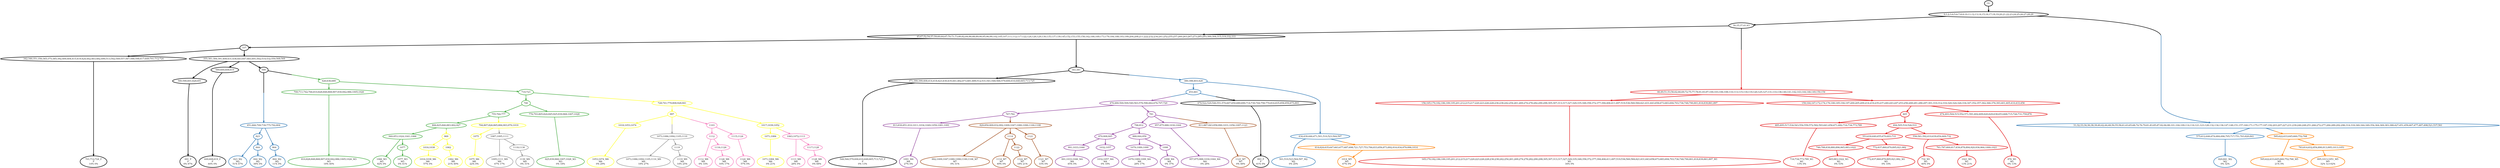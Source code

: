 digraph T {
	{
		rank=same
		125 [penwidth=3,colorscheme=set19,color=0,label="701;712;724_P\nP\n14% 0%"]
		122 [penwidth=3,colorscheme=set19,color=0,label="691_P\nP\n0% 87%"]
		120 [penwidth=3,colorscheme=set19,color=0,label="600;608;619_P\nP\n44% 0%"]
		116 [penwidth=3,colorscheme=set19,color=0,label="548;566;579;606;616;648;665;713;725_P\nP\n0% 13%"]
		114 [penwidth=3,colorscheme=set19,color=0,label="893_P\nP\n41% 0%"]
		112 [penwidth=3,colorscheme=set19,color=1,label="165;170;182;186;189;195;201;212;215;217;220;223;226;228;236;238;242;254;261;269;274;278;282;290;298;305;307;313;317;327;329;335;348;358;372;377;394;406;411;497;519;536;560;584;621;631;643;658;673;683;694;703;736;748;790;801;818;839;861;897_M1\nM1\n34% 0%"]
		108 [penwidth=3,colorscheme=set19,color=1,label="716;734;773;789_M1\nM1\n13% 0%"]
		104 [penwidth=3,colorscheme=set19,color=1,label="965;983;1022_M1\nM1\n0% 53%"]
		102 [penwidth=3,colorscheme=set19,color=1,label="772;837;860;879;895;921;982_M1\nM1\n0% 14%"]
		100 [penwidth=3,colorscheme=set19,color=1,label="732_M1\nM1\n40% 0%"]
		98 [penwidth=3,colorscheme=set19,color=1,label="1021_M1\nM1\n13% 21%"]
		96 [penwidth=3,colorscheme=set19,color=1,label="876_M1\nM1\n0% 13%"]
		94 [penwidth=3,colorscheme=set19,color=2,label="823_M2\nM2\n51% 47%"]
		92 [penwidth=3,colorscheme=set19,color=2,label="844_M2\nM2\n38% 0%"]
		90 [penwidth=3,colorscheme=set19,color=2,label="864_M2\nM2\n11% 0%"]
		88 [penwidth=3,colorscheme=set19,color=2,label="501;510;523;564;597_M2\nM2\n0% 20%"]
		86 [penwidth=3,colorscheme=set19,color=2,label="820;841_M2\nM2\n0% 32%"]
		84 [penwidth=3,colorscheme=set19,color=3,label="810;828;848;868;907;930;942;986;1005;1026_M3\nM3\n18% 40%"]
		78 [penwidth=3,colorscheme=set19,color=3,label="1066_M3\nM3\n82% 0%"]
		76 [penwidth=3,colorscheme=set19,color=3,label="1077_M3\nM3\n0% 41%"]
		74 [penwidth=3,colorscheme=set19,color=3,label="925;939;968;1007;1028_M3\nM3\n0% 18%"]
		71 [penwidth=3,colorscheme=set19,color=4,label="1091_M4\nM4\n27% 0%"]
		66 [penwidth=3,colorscheme=set19,color=4,label="991;1033;1046_M4\nM4\n45% 0%"]
		64 [penwidth=3,colorscheme=set19,color=4,label="1032;1057_M4\nM4\n0% 18%"]
		61 [penwidth=3,colorscheme=set19,color=4,label="1079;1089;1099_M4\nM4\n28% 17%"]
		59 [penwidth=3,colorscheme=set19,color=4,label="1098_M4\nM4\n0% 37%"]
		57 [penwidth=3,colorscheme=set19,color=4,label="957;975;988;1030;1044_M4\nM4\n0% 28%"]
		56 [penwidth=3,colorscheme=set19,color=5,label="1014_M5\nM5\n47% 0%"]
		55 [penwidth=3,colorscheme=set19,color=5,label="595;622;633;645;660;752;768_M5\nM5\n21% 0%"]
		53 [penwidth=3,colorscheme=set19,color=5,label="995;1013;1051_M5\nM5\n32% 1e+02%"]
		50 [penwidth=3,colorscheme=set19,color=6,label="1053;1074_M6\nM6\n0% 29%"]
		47 [penwidth=3,colorscheme=set19,color=6,label="1071;1084_M6\nM6\n0% 21%"]
		45 [penwidth=3,colorscheme=set19,color=6,label="1075_M6\nM6\n22% 0%"]
		43 [penwidth=3,colorscheme=set19,color=6,label="1016;1038_M6\nM6\n57% 0%"]
		41 [penwidth=3,colorscheme=set19,color=6,label="1062_M6\nM6\n21% 49%"]
		40 [penwidth=3,colorscheme=set19,color=7,label="992;1009;1047;1080;1090;1100;1108_M7\nM7\n0% 31%"]
		38 [penwidth=3,colorscheme=set19,color=7,label="1114_M7\nM7\n49% 0%"]
		36 [penwidth=3,colorscheme=set19,color=7,label="1122_M7\nM7\n18% 21%"]
		34 [penwidth=3,colorscheme=set19,color=7,label="1121_M7\nM7\n33% 0%"]
		33 [penwidth=3,colorscheme=set19,color=7,label="1123_M7\nM7\n0% 48%"]
		31 [penwidth=3,colorscheme=set19,color=8,label="1112_M8\nM8\n0% 14%"]
		29 [penwidth=3,colorscheme=set19,color=8,label="1126_M8\nM8\n16% 17%"]
		27 [penwidth=3,colorscheme=set19,color=8,label="1124_M8\nM8\n57% 0%"]
		26 [penwidth=3,colorscheme=set19,color=8,label="1113_M8\nM8\n28% 0%"]
		24 [penwidth=3,colorscheme=set19,color=8,label="1128_M8\nM8\n0% 68%"]
		23 [penwidth=3,colorscheme=set19,color=9,label="1073;1086;1094;1105;1110_M9\nM9\n18% 27%"]
		21 [penwidth=3,colorscheme=set19,color=9,label="1119_M9\nM9\n14% 25%"]
		20 [penwidth=3,colorscheme=set19,color=9,label="1095;1111_M9\nM9\n67% 17%"]
		18 [penwidth=3,colorscheme=set19,color=9,label="1130_M9\nM9\n0% 31%"]
	}
	131 [penwidth=3,colorscheme=set19,color=0,label="GL"]
	130 [penwidth=3,colorscheme=set19,color=0,label="0;1;2;3;4;5;6;7;8;9;10;11;12;13;14;15;16;17;18;19;20;21;22;23;24;25;26;27;28;29"]
	129 [penwidth=3,colorscheme=set19,color=0,label="30;35;37;41;43"]
	128 [penwidth=3,colorscheme=set19,color=0,label="45;47;52;54;57;59;60;64;67;70;71;73;80;82;84;86;88;89;90;95;96;99;102;105;107;111;112;117;122;124;126;129;130;135;137;139;145;152;153;155;158;162;166;169;173;179;184;188;193;199;204;208;211;222;232;234;241;252;255;257;260;263;267;273;285;293;300;304;315;319;332;333"]
	127 [penwidth=3,colorscheme=set19,color=0,label="337"]
	126 [penwidth=3,colorscheme=set19,color=0,label="342;346;351;356;365;375;385;392;400;404;415;419;424;442;463;482;490;513;542;549;557;567;588;598;617;649;701;712;724"]
	124 [penwidth=3,colorscheme=set19,color=0,label="355;381;384;391;409;431;436;443;447;483;491;502;514;532;550;568;569"]
	123 [penwidth=3,colorscheme=set19,color=0,label="580;590;601;628;691"]
	121 [penwidth=3,colorscheme=set19,color=0,label="589;600;608;619"]
	119 [penwidth=3,colorscheme=set19,color=0,label="599"]
	118 [penwidth=3,colorscheme=set19,color=0,label="341;361"]
	117 [penwidth=3,colorscheme=set19,color=0,label="371;390;399;408;414;418;423;430;435;441;462;473;481;489;512;531;541;548;566;579;606;616;648;665;713;725"]
	115 [penwidth=3,colorscheme=set19,color=2,label="453;461"]
	113 [penwidth=3,colorscheme=set19,color=1,label="156;165;170;182;186;189;195;201;212;215;217;220;223;226;228;236;238;242;254;261;269;274;278;282;290;298;305;307;313;317;327;329;335;348;358;372;377;394;406;411;497;519;536;560;584;621;631;643;658;673;683;694;703;736;748;790;801;818;839;861;897"]
	111 [penwidth=3,colorscheme=set19,color=1,label="159;164;167;172;174;176;180;185;194;197;200;205;209;214;219;235;237;240;243;247;253;256;268;281;286;297;301;310;312;316;320;324;326;334;347;352;357;362;366;376;393;401;405;410;433;456"]
	110 [penwidth=3,colorscheme=set19,color=1,label="465"]
	109 [penwidth=3,colorscheme=set19,color=1,label="485;495;517;534;543;554;559;572;582;593;641;656;671;682;716;734;773;789"]
	107 [penwidth=3,colorscheme=set19,color=1,label="494;505;516;526;533"]
	106 [penwidth=3,colorscheme=set19,color=1,label="553;630;640;655;670;693;733"]
	105 [penwidth=3,colorscheme=set19,color=1,label="746;788;838;880;896;965;983;1022"]
	103 [penwidth=3,colorscheme=set19,color=1,label="772;837;860;879;895;921;982"]
	101 [penwidth=3,colorscheme=set19,color=1,label="558;581;592;610;639;654;669;732"]
	99 [penwidth=3,colorscheme=set19,color=1,label="761;787;800;817;836;878;894;920;936;964;1000;1021"]
	97 [penwidth=3,colorscheme=set19,color=1,label="474;493;504;515;552;571;591;602;609;620;629;638;653;668;715;726;731;759;876"]
	95 [penwidth=3,colorscheme=set19,color=2,label="823"]
	93 [penwidth=3,colorscheme=set19,color=2,label="844"]
	91 [penwidth=3,colorscheme=set19,color=2,label="864"]
	89 [penwidth=3,colorscheme=set19,color=2,label="434;439;446;471;501;510;523;564;597"]
	87 [penwidth=3,colorscheme=set19,color=2,label="575;612;646;674;684;696;705;717;751;763;820;841"]
	85 [penwidth=3,colorscheme=set19,color=3,label="700;711;742;766;810;828;848;868;907;930;942;986;1005;1026"]
	83 [penwidth=3,colorscheme=set19,color=3,label="710;723"]
	82 [penwidth=3,colorscheme=set19,color=3,label="740"]
	81 [penwidth=3,colorscheme=set19,color=3,label="755;764;777"]
	80 [penwidth=3,colorscheme=set19,color=3,label="806;825;846;883;902;927"]
	79 [penwidth=3,colorscheme=set19,color=3,label="940;953;1024;1041;1066"]
	77 [penwidth=3,colorscheme=set19,color=3,label="1077"]
	75 [penwidth=3,colorscheme=set19,color=3,label="776;793;805;824;845;925;939;968;1007;1028"]
	73 [penwidth=3,colorscheme=set19,color=4,label="767;782"]
	72 [penwidth=3,colorscheme=set19,color=4,label="813;830;851;910;1011;1034;1049;1059;1081;1091"]
	70 [penwidth=3,colorscheme=set19,color=4,label="781"]
	69 [penwidth=3,colorscheme=set19,color=4,label="796;812"]
	68 [penwidth=3,colorscheme=set19,color=4,label="870;908;945"]
	67 [penwidth=3,colorscheme=set19,color=4,label="991;1033;1046"]
	65 [penwidth=3,colorscheme=set19,color=4,label="1032;1057"]
	63 [penwidth=3,colorscheme=set19,color=4,label="888;944;959"]
	62 [penwidth=3,colorscheme=set19,color=4,label="1079;1089;1099"]
	60 [penwidth=3,colorscheme=set19,color=4,label="1098"]
	58 [penwidth=3,colorscheme=set19,color=4,label="957;975;988;1030;1044"]
	54 [penwidth=3,colorscheme=set19,color=5,label="783;814;832;854;890;913;995;1013;1051"]
	52 [penwidth=3,colorscheme=set19,color=6,label="997"]
	51 [penwidth=3,colorscheme=set19,color=6,label="1018;1053;1074"]
	49 [penwidth=3,colorscheme=set19,color=6,label="1017;1039;1052"]
	48 [penwidth=3,colorscheme=set19,color=6,label="1071;1084"]
	46 [penwidth=3,colorscheme=set19,color=6,label="1075"]
	44 [penwidth=3,colorscheme=set19,color=6,label="1016;1038"]
	42 [penwidth=3,colorscheme=set19,color=6,label="1062"]
	39 [penwidth=3,colorscheme=set19,color=7,label="1114"]
	37 [penwidth=3,colorscheme=set19,color=7,label="1122"]
	35 [penwidth=3,colorscheme=set19,color=7,label="1121"]
	32 [penwidth=3,colorscheme=set19,color=8,label="1112"]
	30 [penwidth=3,colorscheme=set19,color=8,label="1116;1126"]
	28 [penwidth=3,colorscheme=set19,color=8,label="1115;1124"]
	25 [penwidth=3,colorscheme=set19,color=8,label="1117;1128"]
	22 [penwidth=3,colorscheme=set19,color=9,label="1119"]
	19 [penwidth=3,colorscheme=set19,color=9,label="1118;1130"]
	17 [penwidth=3,colorscheme=set19,color=9,label="1073;1086;1094;1105;1110"]
	16 [penwidth=3,colorscheme=set19,color=9,label="1087;1095;1111"]
	15 [penwidth=3,colorscheme=set19,color=8,label="1063;1072;1113"]
	14 [penwidth=3,colorscheme=set19,color=8,label="1103"]
	13 [penwidth=3,colorscheme=set19,color=7,label="811;887;943;958;990;1031;1056;1097;1123"]
	12 [penwidth=3,colorscheme=set19,color=7,label="829;850;909;932;992;1009;1047;1080;1090;1100;1108"]
	11 [penwidth=3,colorscheme=set19,color=6,label="794;807;826;865;884;903;970;1019"]
	10 [penwidth=3,colorscheme=set19,color=6,label="728;741;779;808;928;941"]
	9 [penwidth=3,colorscheme=set19,color=6,label="969"]
	8 [penwidth=3,colorscheme=set19,color=5,label="614;624;635;647;663;677;687;698;721;727;753;784;833;856;873;892;916;934;979;996;1014"]
	7 [penwidth=3,colorscheme=set19,color=5,label="595;622;633;645;660;752;768"]
	6 [penwidth=3,colorscheme=set19,color=4,label="470;480;500;509;540;563;576;596;662;676;707;720"]
	5 [penwidth=3,colorscheme=set19,color=0,label="479;522;529;546;551;570;607;650;680;690;714;730;744;758;770;816;835;858;859;875;893"]
	4 [penwidth=3,colorscheme=set19,color=2,label="651;666;709;739;775;792;804"]
	3 [penwidth=3,colorscheme=set19,color=3,label="626;636;689"]
	2 [penwidth=3,colorscheme=set19,color=2,label="380;398;403;428"]
	1 [penwidth=3,colorscheme=set19,color=2,label="31;32;33;34;36;38;39;40;42;44;48;50;55;58;61;63;65;68;74;76;79;81;83;85;87;92;94;98;101;104;109;114;116;121;123;128;132;134;136;147;148;151;157;160;171;175;177;187;192;203;207;227;231;239;246;248;251;266;272;277;284;289;292;296;314;318;340;344;349;354;364;369;383;388;427;451;459;467;477;487;498;521;537;561"]
	0 [penwidth=3,colorscheme=set19,color=1,label="46;49;51;53;56;62;66;69;72;75;77;78;91;93;97;100;103;106;108;110;113;115;118;119;120;125;127;131;133;138;140;141;142;143;144;146;149;150;154"]
	131 -> 130 [penwidth=3,colorscheme=set19,color=0]
	130 -> 129 [penwidth=3,colorscheme=set19,color=0]
	130 -> 1 [penwidth=3,colorscheme=set19,color="0;0.5:2"]
	129 -> 128 [penwidth=3,colorscheme=set19,color=0]
	129 -> 0 [penwidth=3,colorscheme=set19,color="0;0.5:1"]
	128 -> 127 [penwidth=3,colorscheme=set19,color=0]
	128 -> 118 [penwidth=3,colorscheme=set19,color=0]
	127 -> 124 [penwidth=3,colorscheme=set19,color=0]
	127 -> 126 [penwidth=3,colorscheme=set19,color=0]
	126 -> 125 [penwidth=3,colorscheme=set19,color=0]
	124 -> 119 [penwidth=3,colorscheme=set19,color=0]
	124 -> 121 [penwidth=3,colorscheme=set19,color=0]
	124 -> 123 [penwidth=3,colorscheme=set19,color=0]
	123 -> 122 [penwidth=3,colorscheme=set19,color=0]
	121 -> 120 [penwidth=3,colorscheme=set19,color=0]
	119 -> 3 [penwidth=3,colorscheme=set19,color="0;0.5:3"]
	119 -> 4 [penwidth=3,colorscheme=set19,color="0;0.5:2"]
	118 -> 117 [penwidth=3,colorscheme=set19,color=0]
	118 -> 2 [penwidth=3,colorscheme=set19,color="0;0.5:2"]
	117 -> 116 [penwidth=3,colorscheme=set19,color=0]
	115 -> 6 [penwidth=3,colorscheme=set19,color="2;0.5:4"]
	115 -> 5 [penwidth=3,colorscheme=set19,color="2;0.5:0"]
	113 -> 112 [penwidth=3,colorscheme=set19,color=1]
	111 -> 110 [penwidth=3,colorscheme=set19,color=1]
	111 -> 97 [penwidth=3,colorscheme=set19,color=1]
	110 -> 107 [penwidth=3,colorscheme=set19,color=1]
	110 -> 109 [penwidth=3,colorscheme=set19,color=1]
	109 -> 108 [penwidth=3,colorscheme=set19,color=1]
	107 -> 106 [penwidth=3,colorscheme=set19,color=1]
	107 -> 101 [penwidth=3,colorscheme=set19,color=1]
	106 -> 103 [penwidth=3,colorscheme=set19,color=1]
	106 -> 105 [penwidth=3,colorscheme=set19,color=1]
	105 -> 104 [penwidth=3,colorscheme=set19,color=1]
	103 -> 102 [penwidth=3,colorscheme=set19,color=1]
	101 -> 100 [penwidth=3,colorscheme=set19,color=1]
	101 -> 99 [penwidth=3,colorscheme=set19,color=1]
	99 -> 98 [penwidth=3,colorscheme=set19,color=1]
	97 -> 96 [penwidth=3,colorscheme=set19,color=1]
	95 -> 94 [penwidth=3,colorscheme=set19,color=2]
	95 -> 93 [penwidth=3,colorscheme=set19,color=2]
	93 -> 92 [penwidth=3,colorscheme=set19,color=2]
	91 -> 90 [penwidth=3,colorscheme=set19,color=2]
	89 -> 88 [penwidth=3,colorscheme=set19,color=2]
	89 -> 8 [penwidth=3,colorscheme=set19,color="2;0.5:5"]
	87 -> 86 [penwidth=3,colorscheme=set19,color=2]
	85 -> 84 [penwidth=3,colorscheme=set19,color=3]
	83 -> 82 [penwidth=3,colorscheme=set19,color=3]
	83 -> 10 [penwidth=3,colorscheme=set19,color="3;0.5:6"]
	82 -> 75 [penwidth=3,colorscheme=set19,color=3]
	82 -> 81 [penwidth=3,colorscheme=set19,color=3]
	81 -> 80 [penwidth=3,colorscheme=set19,color=3]
	81 -> 11 [penwidth=3,colorscheme=set19,color="3;0.5:6"]
	80 -> 79 [penwidth=3,colorscheme=set19,color=3]
	80 -> 9 [penwidth=3,colorscheme=set19,color="3;0.5:6"]
	79 -> 78 [penwidth=3,colorscheme=set19,color=3]
	79 -> 77 [penwidth=3,colorscheme=set19,color=3]
	77 -> 76 [penwidth=3,colorscheme=set19,color=3]
	75 -> 74 [penwidth=3,colorscheme=set19,color=3]
	73 -> 72 [penwidth=3,colorscheme=set19,color=4]
	73 -> 12 [penwidth=3,colorscheme=set19,color="4;0.5:7"]
	72 -> 71 [penwidth=3,colorscheme=set19,color=4]
	70 -> 69 [penwidth=3,colorscheme=set19,color=4]
	70 -> 58 [penwidth=3,colorscheme=set19,color=4]
	70 -> 13 [penwidth=3,colorscheme=set19,color="4;0.5:7"]
	69 -> 68 [penwidth=3,colorscheme=set19,color=4]
	69 -> 63 [penwidth=3,colorscheme=set19,color=4]
	68 -> 67 [penwidth=3,colorscheme=set19,color=4]
	68 -> 65 [penwidth=3,colorscheme=set19,color=4]
	67 -> 66 [penwidth=3,colorscheme=set19,color=4]
	65 -> 64 [penwidth=3,colorscheme=set19,color=4]
	63 -> 62 [penwidth=3,colorscheme=set19,color=4]
	63 -> 60 [penwidth=3,colorscheme=set19,color=4]
	62 -> 61 [penwidth=3,colorscheme=set19,color=4]
	60 -> 59 [penwidth=3,colorscheme=set19,color=4]
	58 -> 57 [penwidth=3,colorscheme=set19,color=4]
	54 -> 53 [penwidth=3,colorscheme=set19,color=5]
	52 -> 51 [penwidth=3,colorscheme=set19,color=6]
	52 -> 17 [penwidth=3,colorscheme=set19,color="6;0.5:9"]
	52 -> 14 [penwidth=3,colorscheme=set19,color="6;0.5:8"]
	51 -> 50 [penwidth=3,colorscheme=set19,color=6]
	49 -> 48 [penwidth=3,colorscheme=set19,color=6]
	49 -> 15 [penwidth=3,colorscheme=set19,color="6;0.5:8"]
	48 -> 47 [penwidth=3,colorscheme=set19,color=6]
	46 -> 45 [penwidth=3,colorscheme=set19,color=6]
	44 -> 43 [penwidth=3,colorscheme=set19,color=6]
	42 -> 41 [penwidth=3,colorscheme=set19,color=6]
	39 -> 38 [penwidth=3,colorscheme=set19,color=7]
	39 -> 37 [penwidth=3,colorscheme=set19,color=7]
	37 -> 36 [penwidth=3,colorscheme=set19,color=7]
	35 -> 34 [penwidth=3,colorscheme=set19,color=7]
	32 -> 31 [penwidth=3,colorscheme=set19,color=8]
	32 -> 30 [penwidth=3,colorscheme=set19,color=8]
	30 -> 29 [penwidth=3,colorscheme=set19,color=8]
	28 -> 27 [penwidth=3,colorscheme=set19,color=8]
	25 -> 24 [penwidth=3,colorscheme=set19,color=8]
	22 -> 21 [penwidth=3,colorscheme=set19,color=9]
	19 -> 18 [penwidth=3,colorscheme=set19,color=9]
	17 -> 23 [penwidth=3,colorscheme=set19,color=9]
	17 -> 22 [penwidth=3,colorscheme=set19,color=9]
	16 -> 20 [penwidth=3,colorscheme=set19,color=9]
	16 -> 19 [penwidth=3,colorscheme=set19,color=9]
	15 -> 26 [penwidth=3,colorscheme=set19,color=8]
	15 -> 25 [penwidth=3,colorscheme=set19,color=8]
	14 -> 32 [penwidth=3,colorscheme=set19,color=8]
	14 -> 28 [penwidth=3,colorscheme=set19,color=8]
	13 -> 33 [penwidth=3,colorscheme=set19,color=7]
	12 -> 40 [penwidth=3,colorscheme=set19,color=7]
	12 -> 39 [penwidth=3,colorscheme=set19,color=7]
	12 -> 35 [penwidth=3,colorscheme=set19,color=7]
	11 -> 46 [penwidth=3,colorscheme=set19,color=6]
	11 -> 16 [penwidth=3,colorscheme=set19,color="6;0.5:9"]
	10 -> 52 [penwidth=3,colorscheme=set19,color=6]
	10 -> 49 [penwidth=3,colorscheme=set19,color=6]
	9 -> 44 [penwidth=3,colorscheme=set19,color=6]
	9 -> 42 [penwidth=3,colorscheme=set19,color=6]
	8 -> 56 [penwidth=3,colorscheme=set19,color=5]
	7 -> 55 [penwidth=3,colorscheme=set19,color=5]
	7 -> 54 [penwidth=3,colorscheme=set19,color=5]
	6 -> 73 [penwidth=3,colorscheme=set19,color=4]
	6 -> 70 [penwidth=3,colorscheme=set19,color=4]
	5 -> 114 [penwidth=3,colorscheme=set19,color=0]
	4 -> 95 [penwidth=3,colorscheme=set19,color=2]
	4 -> 91 [penwidth=3,colorscheme=set19,color=2]
	3 -> 85 [penwidth=3,colorscheme=set19,color=3]
	3 -> 83 [penwidth=3,colorscheme=set19,color=3]
	2 -> 115 [penwidth=3,colorscheme=set19,color=2]
	2 -> 89 [penwidth=3,colorscheme=set19,color=2]
	1 -> 87 [penwidth=3,colorscheme=set19,color=2]
	1 -> 7 [penwidth=3,colorscheme=set19,color="2;0.5:5"]
	0 -> 113 [penwidth=3,colorscheme=set19,color=1]
	0 -> 111 [penwidth=3,colorscheme=set19,color=1]
}
